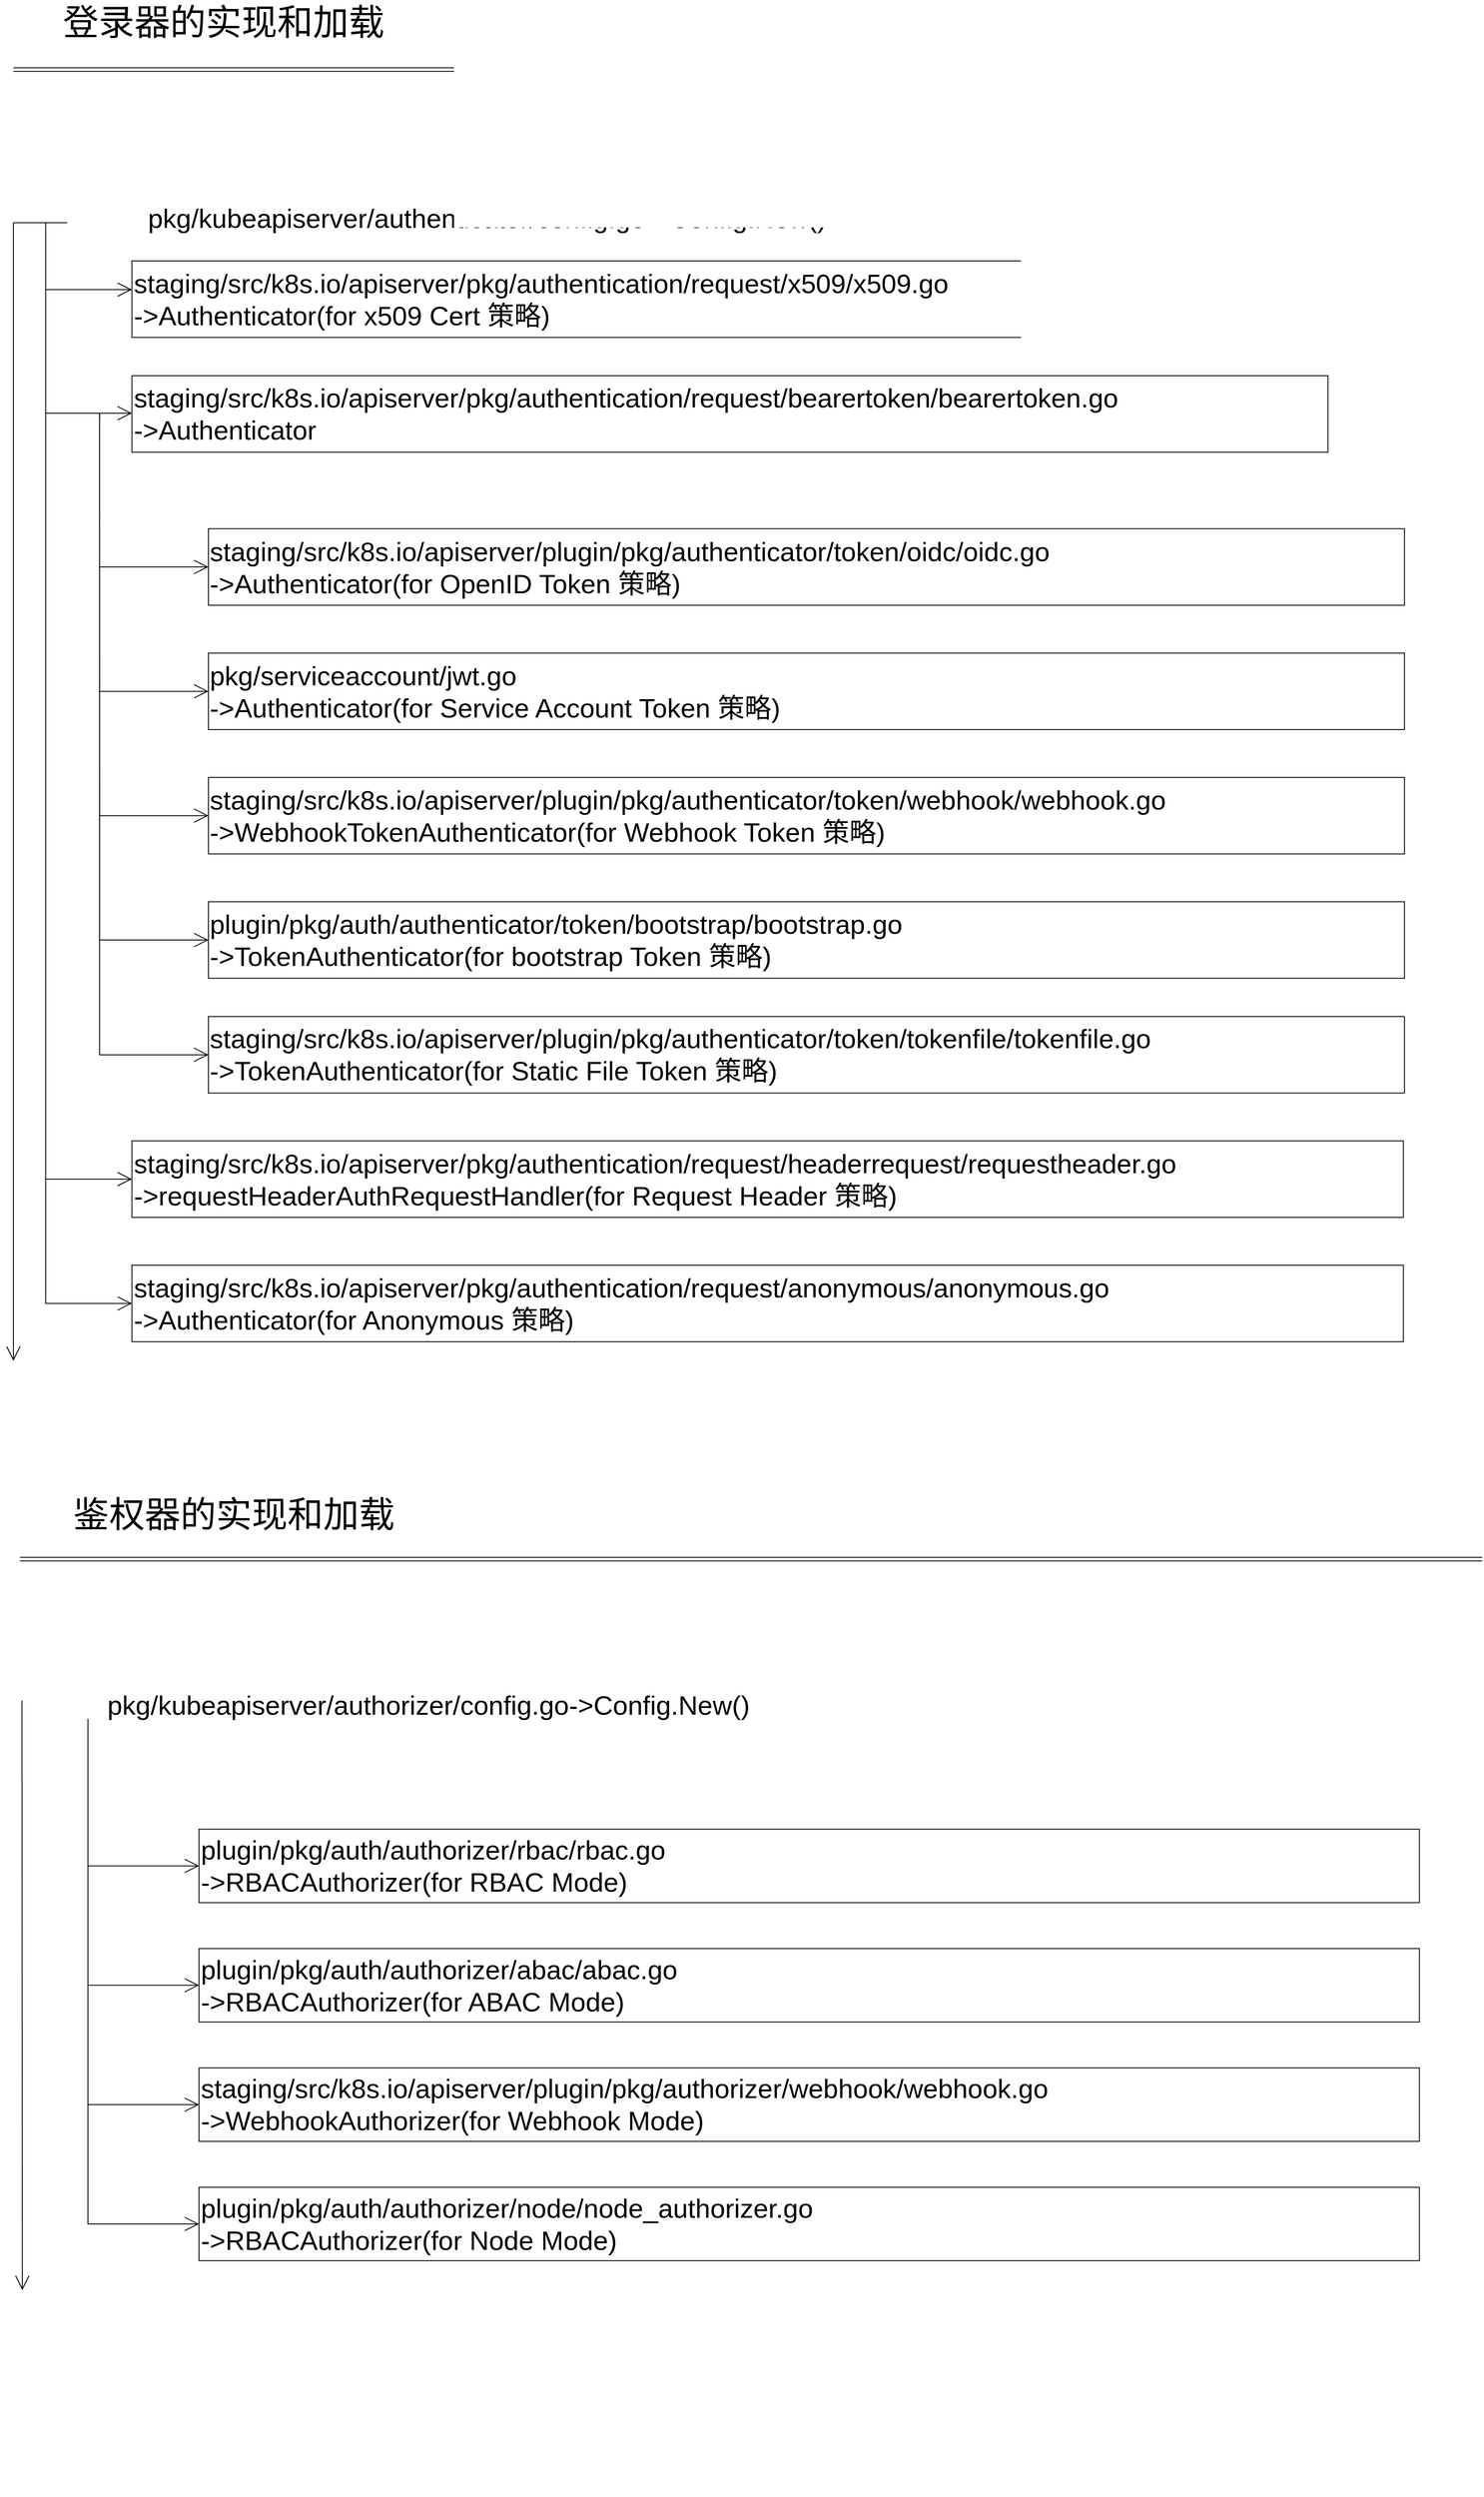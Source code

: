 <mxfile>
    <diagram id="6SAV9wzA2q_b0EbCtw1K" name="第 1 页">
        <mxGraphModel dx="3223" dy="3685" grid="1" gridSize="10" guides="1" tooltips="1" connect="1" arrows="1" fold="1" page="1" pageScale="1" pageWidth="827" pageHeight="1169" math="0" shadow="0">
            <root>
                <mxCell id="0"/>
                <mxCell id="1" parent="0"/>
                <mxCell id="81" value="" style="group;strokeColor=none;dashed=1;" vertex="1" connectable="0" parent="1">
                    <mxGeometry x="-15" y="-360" width="1605" height="1520" as="geometry"/>
                </mxCell>
                <mxCell id="7" value="" style="edgeStyle=none;orthogonalLoop=1;jettySize=auto;html=1;rounded=0;fontSize=30;endArrow=open;startSize=14;endSize=14;sourcePerimeterSpacing=8;targetPerimeterSpacing=8;curved=1;" edge="1" parent="81">
                    <mxGeometry width="140" relative="1" as="geometry">
                        <mxPoint y="246.197" as="sourcePoint"/>
                        <mxPoint y="1520.0" as="targetPoint"/>
                        <Array as="points"/>
                    </mxGeometry>
                </mxCell>
                <mxCell id="8" value="pkg/kubeapiserver/authenticator/config.go-&amp;gt;Config.New()" style="text;strokeColor=none;fillColor=none;html=1;align=center;verticalAlign=middle;whiteSpace=wrap;rounded=0;fontSize=30;" vertex="1" parent="81">
                    <mxGeometry x="60.338" y="224.789" width="941.278" height="32.113" as="geometry"/>
                </mxCell>
                <mxCell id="10" value="staging/src/k8s.io/apiserver/pkg/authentication/request/x509/x509.go&lt;br&gt;-&amp;gt;Authenticator(for x509 Cert 策略)" style="rounded=0;whiteSpace=wrap;html=1;fontSize=30;align=left;" vertex="1" parent="81">
                    <mxGeometry x="132.744" y="289.014" width="1218.835" height="85.634" as="geometry"/>
                </mxCell>
                <mxCell id="11" value="staging/src/k8s.io/apiserver/pkg/authentication/request/bearertoken/bearertoken.go&lt;br&gt;-&amp;gt;Authenticator" style="rounded=0;whiteSpace=wrap;html=1;fontSize=30;align=left;" vertex="1" parent="81">
                    <mxGeometry x="132.744" y="417.465" width="1339.511" height="85.634" as="geometry"/>
                </mxCell>
                <mxCell id="12" value="staging/src/k8s.io/apiserver/plugin/pkg/authenticator/token/oidc/oidc.go&lt;br&gt;-&amp;gt;Authenticator(for OpenID Token 策略)" style="rounded=0;whiteSpace=wrap;html=1;fontSize=30;align=left;" vertex="1" parent="81">
                    <mxGeometry x="218.425" y="588.732" width="1339.511" height="85.634" as="geometry"/>
                </mxCell>
                <mxCell id="13" value="pkg/serviceaccount/jwt.go&lt;br&gt;-&amp;gt;Authenticator(for Service Account Token 策略)" style="rounded=0;whiteSpace=wrap;html=1;fontSize=30;align=left;" vertex="1" parent="81">
                    <mxGeometry x="218.425" y="727.887" width="1339.511" height="85.634" as="geometry"/>
                </mxCell>
                <mxCell id="14" value="staging/src/k8s.io/apiserver/plugin/pkg/authenticator/token/webhook/webhook.go&lt;br style=&quot;border-color: var(--border-color);&quot;&gt;-&amp;gt;WebhookTokenAuthenticator(for Webhook Token 策略)" style="rounded=0;whiteSpace=wrap;html=1;fontSize=30;align=left;" vertex="1" parent="81">
                    <mxGeometry x="218.425" y="867.042" width="1339.511" height="85.634" as="geometry"/>
                </mxCell>
                <mxCell id="15" value="plugin/pkg/auth/authenticator/token/bootstrap/bootstrap.go&lt;br style=&quot;border-color: var(--border-color);&quot;&gt;-&amp;gt;TokenAuthenticator(for bootstrap Token 策略)" style="rounded=0;whiteSpace=wrap;html=1;fontSize=30;align=left;" vertex="1" parent="81">
                    <mxGeometry x="218.425" y="1006.197" width="1339.511" height="85.634" as="geometry"/>
                </mxCell>
                <mxCell id="16" value="staging/src/k8s.io/apiserver/plugin/pkg/authenticator/token/tokenfile/tokenfile.go&lt;br style=&quot;border-color: var(--border-color);&quot;&gt;-&amp;gt;TokenAuthenticator(for Static File Token 策略)" style="rounded=0;whiteSpace=wrap;html=1;fontSize=30;align=left;" vertex="1" parent="81">
                    <mxGeometry x="218.425" y="1134.648" width="1339.511" height="85.634" as="geometry"/>
                </mxCell>
                <mxCell id="17" value="staging/src/k8s.io/apiserver/pkg/authentication/request/headerrequest/requestheader.go&lt;br&gt;-&amp;gt;requestHeaderAuthRequestHandler(for Request Header 策略)" style="rounded=0;whiteSpace=wrap;html=1;fontSize=30;align=left;" vertex="1" parent="81">
                    <mxGeometry x="132.744" y="1273.803" width="1423.985" height="85.634" as="geometry"/>
                </mxCell>
                <mxCell id="18" value="staging/src/k8s.io/apiserver/pkg/authentication/request/anonymous/anonymous.go&lt;br&gt;-&amp;gt;Authenticator(for Anonymous 策略)" style="rounded=0;whiteSpace=wrap;html=1;fontSize=30;align=left;" vertex="1" parent="81">
                    <mxGeometry x="132.744" y="1412.958" width="1423.985" height="85.634" as="geometry"/>
                </mxCell>
                <mxCell id="19" value="" style="edgeStyle=orthogonalEdgeStyle;orthogonalLoop=1;jettySize=auto;html=1;rounded=0;fontSize=30;endArrow=open;startSize=14;endSize=14;sourcePerimeterSpacing=8;targetPerimeterSpacing=8;entryX=0;entryY=0.5;entryDx=0;entryDy=0;" edge="1" parent="81" target="18">
                    <mxGeometry width="140" relative="1" as="geometry">
                        <mxPoint x="60.338" y="246.197" as="sourcePoint"/>
                        <mxPoint x="60.338" y="1455.775" as="targetPoint"/>
                        <Array as="points">
                            <mxPoint x="60.338" y="246.197"/>
                            <mxPoint x="36.203" y="246.197"/>
                            <mxPoint x="36.203" y="1455.775"/>
                        </Array>
                    </mxGeometry>
                </mxCell>
                <mxCell id="22" value="" style="edgeStyle=none;orthogonalLoop=1;jettySize=auto;html=1;rounded=0;fontSize=30;endArrow=open;startSize=14;endSize=14;sourcePerimeterSpacing=8;targetPerimeterSpacing=8;" edge="1" parent="81">
                    <mxGeometry width="140" relative="1" as="geometry">
                        <mxPoint x="36.203" y="321.127" as="sourcePoint"/>
                        <mxPoint x="132.744" y="321.127" as="targetPoint"/>
                        <Array as="points"/>
                    </mxGeometry>
                </mxCell>
                <mxCell id="24" value="" style="edgeStyle=none;orthogonalLoop=1;jettySize=auto;html=1;rounded=0;fontSize=30;endArrow=open;startSize=14;endSize=14;sourcePerimeterSpacing=8;targetPerimeterSpacing=8;" edge="1" parent="81">
                    <mxGeometry width="140" relative="1" as="geometry">
                        <mxPoint x="36.203" y="459.457" as="sourcePoint"/>
                        <mxPoint x="132.744" y="459.457" as="targetPoint"/>
                        <Array as="points"/>
                    </mxGeometry>
                </mxCell>
                <mxCell id="26" value="" style="edgeStyle=orthogonalEdgeStyle;orthogonalLoop=1;jettySize=auto;html=1;rounded=0;fontSize=30;endArrow=open;startSize=14;endSize=14;sourcePerimeterSpacing=8;targetPerimeterSpacing=8;entryX=0;entryY=0.5;entryDx=0;entryDy=0;" edge="1" parent="81" target="12">
                    <mxGeometry width="140" relative="1" as="geometry">
                        <mxPoint x="96.541" y="460.282" as="sourcePoint"/>
                        <mxPoint x="205.15" y="630.725" as="targetPoint"/>
                        <Array as="points">
                            <mxPoint x="96.541" y="631.549"/>
                        </Array>
                    </mxGeometry>
                </mxCell>
                <mxCell id="27" value="" style="edgeStyle=orthogonalEdgeStyle;orthogonalLoop=1;jettySize=auto;html=1;rounded=0;fontSize=30;endArrow=open;startSize=14;endSize=14;sourcePerimeterSpacing=8;targetPerimeterSpacing=8;entryX=0;entryY=0.5;entryDx=0;entryDy=0;" edge="1" parent="81" target="13">
                    <mxGeometry width="140" relative="1" as="geometry">
                        <mxPoint x="96.541" y="460.282" as="sourcePoint"/>
                        <mxPoint x="144.812" y="760.0" as="targetPoint"/>
                        <Array as="points">
                            <mxPoint x="96.541" y="470.986"/>
                            <mxPoint x="96.541" y="770.704"/>
                        </Array>
                    </mxGeometry>
                </mxCell>
                <mxCell id="28" value="" style="edgeStyle=orthogonalEdgeStyle;orthogonalLoop=1;jettySize=auto;html=1;rounded=0;fontSize=30;endArrow=open;startSize=14;endSize=14;sourcePerimeterSpacing=8;targetPerimeterSpacing=8;entryX=0;entryY=0.5;entryDx=0;entryDy=0;" edge="1" parent="81" target="14">
                    <mxGeometry width="140" relative="1" as="geometry">
                        <mxPoint x="96.541" y="460.282" as="sourcePoint"/>
                        <mxPoint x="230.492" y="781.408" as="targetPoint"/>
                        <Array as="points">
                            <mxPoint x="96.541" y="470.986"/>
                            <mxPoint x="96.541" y="909.859"/>
                        </Array>
                    </mxGeometry>
                </mxCell>
                <mxCell id="29" value="" style="edgeStyle=orthogonalEdgeStyle;orthogonalLoop=1;jettySize=auto;html=1;rounded=0;fontSize=30;endArrow=open;startSize=14;endSize=14;sourcePerimeterSpacing=8;targetPerimeterSpacing=8;entryX=0;entryY=0.5;entryDx=0;entryDy=0;" edge="1" parent="81" target="15">
                    <mxGeometry width="140" relative="1" as="geometry">
                        <mxPoint x="96.541" y="460.282" as="sourcePoint"/>
                        <mxPoint x="230.492" y="920.563" as="targetPoint"/>
                        <Array as="points">
                            <mxPoint x="96.541" y="470.986"/>
                            <mxPoint x="96.541" y="1049.014"/>
                        </Array>
                    </mxGeometry>
                </mxCell>
                <mxCell id="30" value="" style="edgeStyle=orthogonalEdgeStyle;orthogonalLoop=1;jettySize=auto;html=1;rounded=0;fontSize=30;endArrow=open;startSize=14;endSize=14;sourcePerimeterSpacing=8;targetPerimeterSpacing=8;entryX=0;entryY=0.5;entryDx=0;entryDy=0;" edge="1" parent="81" target="16">
                    <mxGeometry width="140" relative="1" as="geometry">
                        <mxPoint x="96.541" y="460.282" as="sourcePoint"/>
                        <mxPoint x="230.492" y="1059.718" as="targetPoint"/>
                        <Array as="points">
                            <mxPoint x="96.541" y="470.986"/>
                            <mxPoint x="96.541" y="1177.465"/>
                        </Array>
                    </mxGeometry>
                </mxCell>
                <mxCell id="31" value="" style="edgeStyle=none;orthogonalLoop=1;jettySize=auto;html=1;rounded=0;fontSize=30;endArrow=open;startSize=14;endSize=14;sourcePerimeterSpacing=8;targetPerimeterSpacing=8;" edge="1" parent="81">
                    <mxGeometry width="140" relative="1" as="geometry">
                        <mxPoint x="36.203" y="1316.62" as="sourcePoint"/>
                        <mxPoint x="132.744" y="1316.62" as="targetPoint"/>
                        <Array as="points"/>
                    </mxGeometry>
                </mxCell>
                <mxCell id="32" value="" style="edgeStyle=none;orthogonalLoop=1;jettySize=auto;html=1;rounded=0;fontSize=30;endArrow=none;startSize=14;endSize=14;sourcePerimeterSpacing=8;targetPerimeterSpacing=8;endFill=0;" edge="1" parent="81">
                    <mxGeometry width="140" relative="1" as="geometry">
                        <mxPoint y="246.197" as="sourcePoint"/>
                        <mxPoint x="36.203" y="246.197" as="targetPoint"/>
                        <Array as="points"/>
                    </mxGeometry>
                </mxCell>
                <UserObject label="登录器的实现和加载" id="33">
                    <mxCell style="text;strokeColor=none;fillColor=none;html=1;align=center;verticalAlign=middle;whiteSpace=wrap;rounded=0;fontSize=40;" vertex="1" parent="81">
                        <mxGeometry width="470.639" height="42.817" as="geometry"/>
                    </mxCell>
                </UserObject>
                <mxCell id="34" value="" style="edgeStyle=none;orthogonalLoop=1;jettySize=auto;html=1;rounded=0;fontSize=30;endArrow=open;sourcePerimeterSpacing=8;targetPerimeterSpacing=8;curved=1;shape=link;" edge="1" parent="81">
                    <mxGeometry width="140" relative="1" as="geometry">
                        <mxPoint y="74.93" as="sourcePoint"/>
                        <mxPoint x="1605" y="74.93" as="targetPoint"/>
                        <Array as="points"/>
                    </mxGeometry>
                </mxCell>
                <mxCell id="82" value="" style="group" vertex="1" connectable="0" parent="1">
                    <mxGeometry x="-20" y="1310" width="1650" height="1120" as="geometry"/>
                </mxCell>
                <mxCell id="58" value="" style="edgeStyle=none;orthogonalLoop=1;jettySize=auto;html=1;rounded=0;fontSize=30;endArrow=open;startSize=14;endSize=14;sourcePerimeterSpacing=8;targetPerimeterSpacing=8;curved=1;" edge="1" parent="82">
                    <mxGeometry width="140" relative="1" as="geometry">
                        <mxPoint x="14.627" y="230.278" as="sourcePoint"/>
                        <mxPoint x="15" y="890" as="targetPoint"/>
                        <Array as="points"/>
                    </mxGeometry>
                </mxCell>
                <mxCell id="59" value="pkg/kubeapiserver/authorizer/config.go-&amp;gt;Config.New()" style="text;strokeColor=none;fillColor=none;html=1;align=center;verticalAlign=middle;whiteSpace=wrap;rounded=0;fontSize=30;" vertex="1" parent="82">
                    <mxGeometry x="-10" y="220.003" width="960.448" height="30.826" as="geometry"/>
                </mxCell>
                <mxCell id="62" value="plugin/pkg/auth/authorizer/rbac/rbac.go&lt;br style=&quot;border-color: var(--border-color);&quot;&gt;-&amp;gt;RBACAuthorizer(for RBAC Mode)" style="rounded=0;whiteSpace=wrap;html=1;fontSize=30;align=left;" vertex="1" parent="82">
                    <mxGeometry x="212.873" y="374.132" width="1366.791" height="82.202" as="geometry"/>
                </mxCell>
                <mxCell id="63" value="plugin/pkg/auth/authorizer/abac/abac.go&lt;br style=&quot;border-color: var(--border-color);&quot;&gt;-&amp;gt;RBACAuthorizer(for ABAC Mode)" style="rounded=0;whiteSpace=wrap;html=1;fontSize=30;align=left;" vertex="1" parent="82">
                    <mxGeometry x="212.873" y="507.71" width="1366.791" height="82.202" as="geometry"/>
                </mxCell>
                <mxCell id="64" value="staging/src/k8s.io/apiserver/plugin/pkg/authorizer/webhook/webhook.go&lt;br style=&quot;border-color: var(--border-color);&quot;&gt;-&amp;gt;WebhookAuthorizer(for Webhook Mode)" style="rounded=0;whiteSpace=wrap;html=1;fontSize=30;align=left;" vertex="1" parent="82">
                    <mxGeometry x="212.873" y="641.288" width="1366.791" height="82.202" as="geometry"/>
                </mxCell>
                <mxCell id="65" value="plugin/pkg/auth/authorizer/node/node_authorizer.go&lt;br style=&quot;border-color: var(--border-color);&quot;&gt;-&amp;gt;RBACAuthorizer(for Node Mode)" style="rounded=0;whiteSpace=wrap;html=1;fontSize=30;align=left;" vertex="1" parent="82">
                    <mxGeometry x="212.873" y="774.866" width="1366.791" height="82.202" as="geometry"/>
                </mxCell>
                <mxCell id="72" value="" style="edgeStyle=orthogonalEdgeStyle;orthogonalLoop=1;jettySize=auto;html=1;rounded=0;fontSize=30;endArrow=open;startSize=14;endSize=14;sourcePerimeterSpacing=8;targetPerimeterSpacing=8;entryX=0;entryY=0.5;entryDx=0;entryDy=0;" edge="1" parent="82" target="62">
                    <mxGeometry width="140" relative="1" as="geometry">
                        <mxPoint x="88.507" y="250.829" as="sourcePoint"/>
                        <mxPoint x="199.328" y="414.441" as="targetPoint"/>
                        <Array as="points">
                            <mxPoint x="88.507" y="415.233"/>
                        </Array>
                    </mxGeometry>
                </mxCell>
                <mxCell id="73" value="" style="edgeStyle=orthogonalEdgeStyle;orthogonalLoop=1;jettySize=auto;html=1;rounded=0;fontSize=30;endArrow=open;startSize=14;endSize=14;sourcePerimeterSpacing=8;targetPerimeterSpacing=8;entryX=0;entryY=0.5;entryDx=0;entryDy=0;" edge="1" parent="82" target="63">
                    <mxGeometry width="140" relative="1" as="geometry">
                        <mxPoint x="88.507" y="250.829" as="sourcePoint"/>
                        <mxPoint x="137.761" y="538.535" as="targetPoint"/>
                        <Array as="points">
                            <mxPoint x="88.507" y="261.104"/>
                            <mxPoint x="88.507" y="548.811"/>
                        </Array>
                    </mxGeometry>
                </mxCell>
                <mxCell id="74" value="" style="edgeStyle=orthogonalEdgeStyle;orthogonalLoop=1;jettySize=auto;html=1;rounded=0;fontSize=30;endArrow=open;startSize=14;endSize=14;sourcePerimeterSpacing=8;targetPerimeterSpacing=8;entryX=0;entryY=0.5;entryDx=0;entryDy=0;" edge="1" parent="82" target="64">
                    <mxGeometry width="140" relative="1" as="geometry">
                        <mxPoint x="88.507" y="250.829" as="sourcePoint"/>
                        <mxPoint x="225.187" y="559.086" as="targetPoint"/>
                        <Array as="points">
                            <mxPoint x="88.507" y="261.104"/>
                            <mxPoint x="88.507" y="682.389"/>
                        </Array>
                    </mxGeometry>
                </mxCell>
                <mxCell id="75" value="" style="edgeStyle=orthogonalEdgeStyle;orthogonalLoop=1;jettySize=auto;html=1;rounded=0;fontSize=30;endArrow=open;startSize=14;endSize=14;sourcePerimeterSpacing=8;targetPerimeterSpacing=8;entryX=0;entryY=0.5;entryDx=0;entryDy=0;" edge="1" parent="82" target="65">
                    <mxGeometry width="140" relative="1" as="geometry">
                        <mxPoint x="88.507" y="250.829" as="sourcePoint"/>
                        <mxPoint x="225.187" y="692.664" as="targetPoint"/>
                        <Array as="points">
                            <mxPoint x="88.507" y="261.104"/>
                            <mxPoint x="88.507" y="815.967"/>
                        </Array>
                    </mxGeometry>
                </mxCell>
                <UserObject label="鉴权器的实现和加载" id="79">
                    <mxCell style="text;strokeColor=none;fillColor=none;html=1;align=center;verticalAlign=middle;whiteSpace=wrap;rounded=0;fontSize=40;" vertex="1" parent="82">
                        <mxGeometry x="12.313" width="480.224" height="41.101" as="geometry"/>
                    </mxCell>
                </UserObject>
                <mxCell id="80" value="" style="edgeStyle=none;orthogonalLoop=1;jettySize=auto;html=1;rounded=0;fontSize=30;endArrow=open;sourcePerimeterSpacing=8;targetPerimeterSpacing=8;curved=1;shape=link;" edge="1" parent="82">
                    <mxGeometry width="140" relative="1" as="geometry">
                        <mxPoint x="12.313" y="71.927" as="sourcePoint"/>
                        <mxPoint x="1650" y="71.927" as="targetPoint"/>
                        <Array as="points"/>
                    </mxGeometry>
                </mxCell>
            </root>
        </mxGraphModel>
    </diagram>
</mxfile>